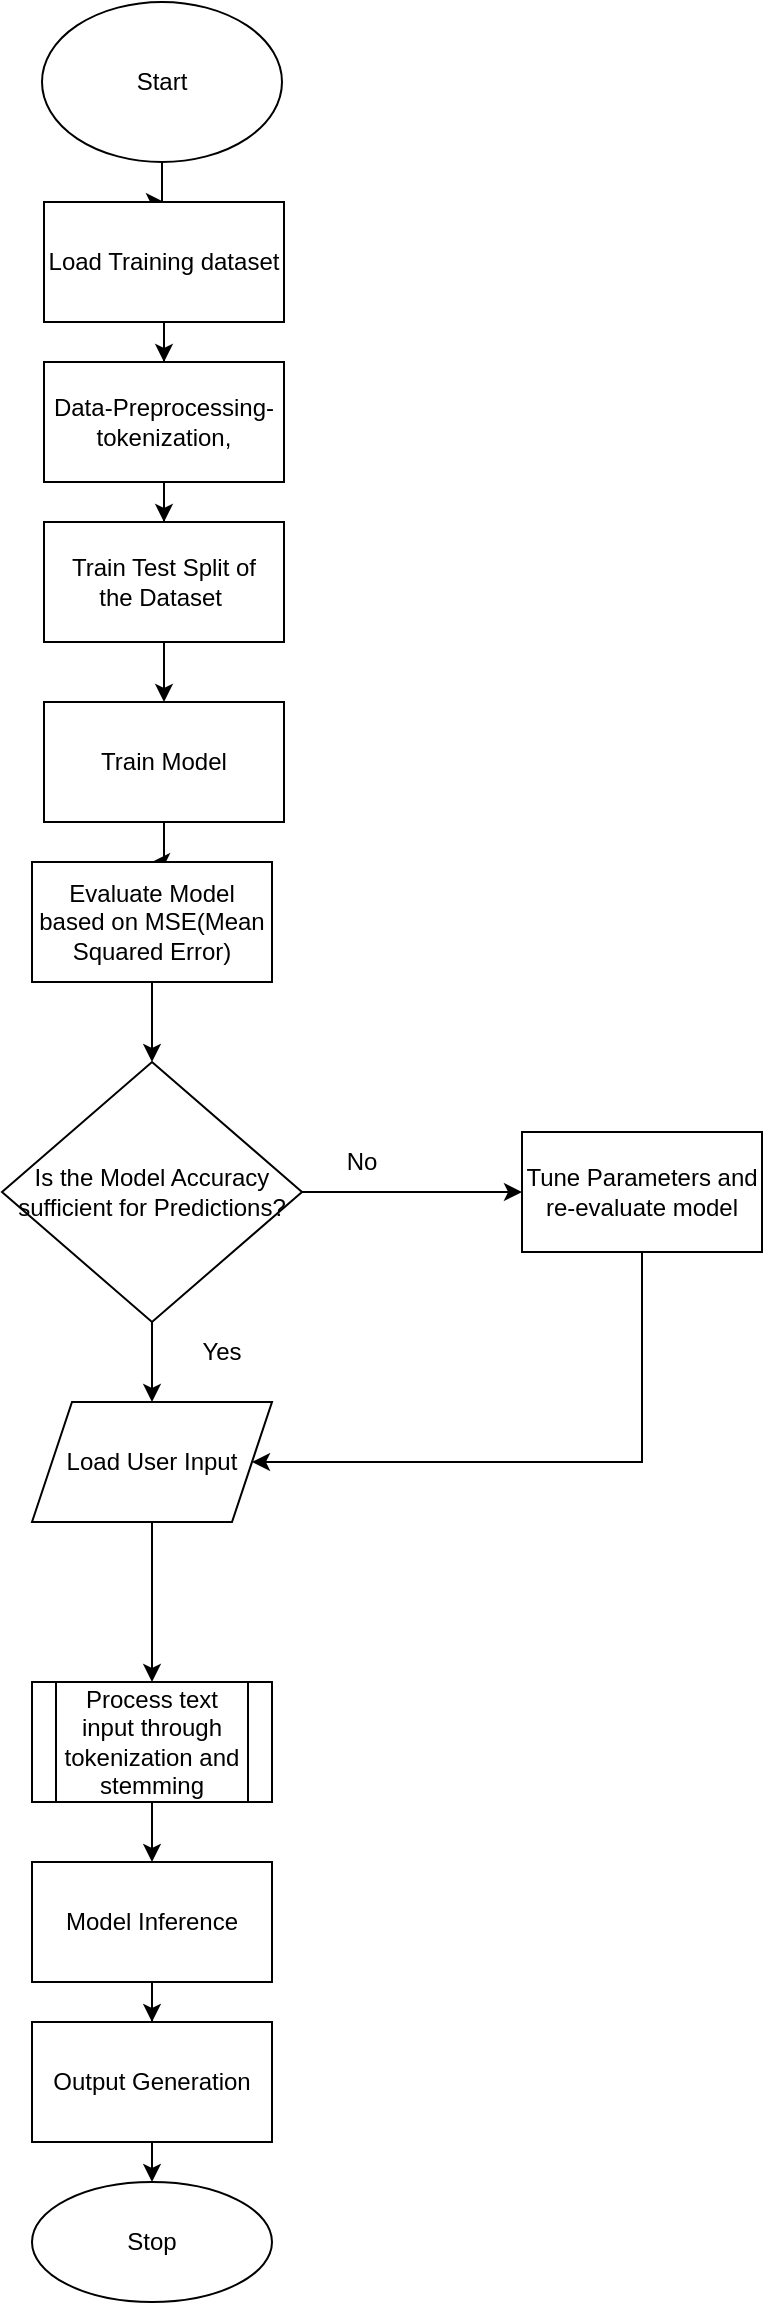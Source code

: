 <mxfile version="21.1.4" type="github">
  <diagram name="Page-1" id="AEnVuTucPnRPypkjWxbm">
    <mxGraphModel dx="1434" dy="738" grid="1" gridSize="10" guides="1" tooltips="1" connect="1" arrows="1" fold="1" page="1" pageScale="1" pageWidth="850" pageHeight="1100" math="0" shadow="0">
      <root>
        <mxCell id="0" />
        <mxCell id="1" parent="0" />
        <mxCell id="FGcWKpmp4MEJQDbL4keL-4" value="" style="edgeStyle=orthogonalEdgeStyle;rounded=0;orthogonalLoop=1;jettySize=auto;html=1;" edge="1" parent="1" source="FGcWKpmp4MEJQDbL4keL-1" target="FGcWKpmp4MEJQDbL4keL-3">
          <mxGeometry relative="1" as="geometry" />
        </mxCell>
        <mxCell id="FGcWKpmp4MEJQDbL4keL-1" value="Start" style="ellipse;whiteSpace=wrap;html=1;" vertex="1" parent="1">
          <mxGeometry x="320" y="210" width="120" height="80" as="geometry" />
        </mxCell>
        <mxCell id="FGcWKpmp4MEJQDbL4keL-6" value="" style="edgeStyle=orthogonalEdgeStyle;rounded=0;orthogonalLoop=1;jettySize=auto;html=1;" edge="1" parent="1" source="FGcWKpmp4MEJQDbL4keL-3" target="FGcWKpmp4MEJQDbL4keL-5">
          <mxGeometry relative="1" as="geometry" />
        </mxCell>
        <mxCell id="FGcWKpmp4MEJQDbL4keL-3" value="Load Training dataset" style="whiteSpace=wrap;html=1;" vertex="1" parent="1">
          <mxGeometry x="321" y="310" width="120" height="60" as="geometry" />
        </mxCell>
        <mxCell id="FGcWKpmp4MEJQDbL4keL-8" value="" style="edgeStyle=orthogonalEdgeStyle;rounded=0;orthogonalLoop=1;jettySize=auto;html=1;" edge="1" parent="1" source="FGcWKpmp4MEJQDbL4keL-5" target="FGcWKpmp4MEJQDbL4keL-7">
          <mxGeometry relative="1" as="geometry" />
        </mxCell>
        <mxCell id="FGcWKpmp4MEJQDbL4keL-5" value="Data-Preprocessing-tokenization," style="whiteSpace=wrap;html=1;" vertex="1" parent="1">
          <mxGeometry x="321" y="390" width="120" height="60" as="geometry" />
        </mxCell>
        <mxCell id="FGcWKpmp4MEJQDbL4keL-10" value="" style="edgeStyle=orthogonalEdgeStyle;rounded=0;orthogonalLoop=1;jettySize=auto;html=1;" edge="1" parent="1" source="FGcWKpmp4MEJQDbL4keL-7" target="FGcWKpmp4MEJQDbL4keL-9">
          <mxGeometry relative="1" as="geometry" />
        </mxCell>
        <mxCell id="FGcWKpmp4MEJQDbL4keL-7" value="Train Test Split of &lt;br&gt;the Dataset&amp;nbsp;" style="whiteSpace=wrap;html=1;" vertex="1" parent="1">
          <mxGeometry x="321" y="470" width="120" height="60" as="geometry" />
        </mxCell>
        <mxCell id="FGcWKpmp4MEJQDbL4keL-15" value="" style="edgeStyle=orthogonalEdgeStyle;rounded=0;orthogonalLoop=1;jettySize=auto;html=1;" edge="1" parent="1" source="FGcWKpmp4MEJQDbL4keL-9" target="FGcWKpmp4MEJQDbL4keL-14">
          <mxGeometry relative="1" as="geometry" />
        </mxCell>
        <mxCell id="FGcWKpmp4MEJQDbL4keL-9" value="Train Model" style="whiteSpace=wrap;html=1;" vertex="1" parent="1">
          <mxGeometry x="321" y="560" width="120" height="60" as="geometry" />
        </mxCell>
        <mxCell id="FGcWKpmp4MEJQDbL4keL-17" value="" style="edgeStyle=orthogonalEdgeStyle;rounded=0;orthogonalLoop=1;jettySize=auto;html=1;" edge="1" parent="1" source="FGcWKpmp4MEJQDbL4keL-14" target="FGcWKpmp4MEJQDbL4keL-16">
          <mxGeometry relative="1" as="geometry" />
        </mxCell>
        <mxCell id="FGcWKpmp4MEJQDbL4keL-14" value="Evaluate Model based on MSE(Mean Squared Error)" style="whiteSpace=wrap;html=1;" vertex="1" parent="1">
          <mxGeometry x="315" y="640" width="120" height="60" as="geometry" />
        </mxCell>
        <mxCell id="FGcWKpmp4MEJQDbL4keL-19" value="" style="edgeStyle=orthogonalEdgeStyle;rounded=0;orthogonalLoop=1;jettySize=auto;html=1;" edge="1" parent="1" source="FGcWKpmp4MEJQDbL4keL-16" target="FGcWKpmp4MEJQDbL4keL-18">
          <mxGeometry relative="1" as="geometry" />
        </mxCell>
        <mxCell id="FGcWKpmp4MEJQDbL4keL-25" value="" style="edgeStyle=orthogonalEdgeStyle;rounded=0;orthogonalLoop=1;jettySize=auto;html=1;" edge="1" parent="1" source="FGcWKpmp4MEJQDbL4keL-16" target="FGcWKpmp4MEJQDbL4keL-24">
          <mxGeometry relative="1" as="geometry" />
        </mxCell>
        <mxCell id="FGcWKpmp4MEJQDbL4keL-16" value="Is the Model Accuracy sufficient for Predictions?" style="rhombus;whiteSpace=wrap;html=1;" vertex="1" parent="1">
          <mxGeometry x="300" y="740" width="150" height="130" as="geometry" />
        </mxCell>
        <mxCell id="FGcWKpmp4MEJQDbL4keL-27" style="edgeStyle=orthogonalEdgeStyle;rounded=0;orthogonalLoop=1;jettySize=auto;html=1;entryX=1;entryY=0.5;entryDx=0;entryDy=0;" edge="1" parent="1" source="FGcWKpmp4MEJQDbL4keL-18" target="FGcWKpmp4MEJQDbL4keL-24">
          <mxGeometry relative="1" as="geometry">
            <mxPoint x="740" y="1220" as="targetPoint" />
            <Array as="points">
              <mxPoint x="620" y="940" />
            </Array>
          </mxGeometry>
        </mxCell>
        <mxCell id="FGcWKpmp4MEJQDbL4keL-18" value="Tune Parameters and re-evaluate model" style="whiteSpace=wrap;html=1;" vertex="1" parent="1">
          <mxGeometry x="560" y="775" width="120" height="60" as="geometry" />
        </mxCell>
        <mxCell id="FGcWKpmp4MEJQDbL4keL-21" value="No" style="text;html=1;strokeColor=none;fillColor=none;align=center;verticalAlign=middle;whiteSpace=wrap;rounded=0;" vertex="1" parent="1">
          <mxGeometry x="450" y="775" width="60" height="30" as="geometry" />
        </mxCell>
        <mxCell id="FGcWKpmp4MEJQDbL4keL-30" style="edgeStyle=orthogonalEdgeStyle;rounded=0;orthogonalLoop=1;jettySize=auto;html=1;entryX=0.5;entryY=0;entryDx=0;entryDy=0;" edge="1" parent="1" source="FGcWKpmp4MEJQDbL4keL-24" target="FGcWKpmp4MEJQDbL4keL-29">
          <mxGeometry relative="1" as="geometry" />
        </mxCell>
        <mxCell id="FGcWKpmp4MEJQDbL4keL-24" value="Load User Input" style="shape=parallelogram;perimeter=parallelogramPerimeter;whiteSpace=wrap;html=1;fixedSize=1;" vertex="1" parent="1">
          <mxGeometry x="315" y="910" width="120" height="60" as="geometry" />
        </mxCell>
        <mxCell id="FGcWKpmp4MEJQDbL4keL-28" value="Yes" style="text;html=1;strokeColor=none;fillColor=none;align=center;verticalAlign=middle;whiteSpace=wrap;rounded=0;" vertex="1" parent="1">
          <mxGeometry x="380" y="870" width="60" height="30" as="geometry" />
        </mxCell>
        <mxCell id="FGcWKpmp4MEJQDbL4keL-32" value="" style="edgeStyle=orthogonalEdgeStyle;rounded=0;orthogonalLoop=1;jettySize=auto;html=1;" edge="1" parent="1" source="FGcWKpmp4MEJQDbL4keL-29" target="FGcWKpmp4MEJQDbL4keL-31">
          <mxGeometry relative="1" as="geometry" />
        </mxCell>
        <mxCell id="FGcWKpmp4MEJQDbL4keL-29" value="Process text input through tokenization and stemming" style="shape=process;whiteSpace=wrap;html=1;backgroundOutline=1;" vertex="1" parent="1">
          <mxGeometry x="315" y="1050" width="120" height="60" as="geometry" />
        </mxCell>
        <mxCell id="FGcWKpmp4MEJQDbL4keL-34" value="" style="edgeStyle=orthogonalEdgeStyle;rounded=0;orthogonalLoop=1;jettySize=auto;html=1;" edge="1" parent="1" source="FGcWKpmp4MEJQDbL4keL-31" target="FGcWKpmp4MEJQDbL4keL-33">
          <mxGeometry relative="1" as="geometry" />
        </mxCell>
        <mxCell id="FGcWKpmp4MEJQDbL4keL-31" value="Model Inference" style="whiteSpace=wrap;html=1;" vertex="1" parent="1">
          <mxGeometry x="315" y="1140" width="120" height="60" as="geometry" />
        </mxCell>
        <mxCell id="FGcWKpmp4MEJQDbL4keL-36" style="edgeStyle=orthogonalEdgeStyle;rounded=0;orthogonalLoop=1;jettySize=auto;html=1;exitX=0.5;exitY=1;exitDx=0;exitDy=0;entryX=0.5;entryY=0;entryDx=0;entryDy=0;" edge="1" parent="1" source="FGcWKpmp4MEJQDbL4keL-33" target="FGcWKpmp4MEJQDbL4keL-35">
          <mxGeometry relative="1" as="geometry" />
        </mxCell>
        <mxCell id="FGcWKpmp4MEJQDbL4keL-33" value="Output Generation" style="whiteSpace=wrap;html=1;" vertex="1" parent="1">
          <mxGeometry x="315" y="1220" width="120" height="60" as="geometry" />
        </mxCell>
        <mxCell id="FGcWKpmp4MEJQDbL4keL-35" value="Stop" style="ellipse;whiteSpace=wrap;html=1;" vertex="1" parent="1">
          <mxGeometry x="315" y="1300" width="120" height="60" as="geometry" />
        </mxCell>
      </root>
    </mxGraphModel>
  </diagram>
</mxfile>
